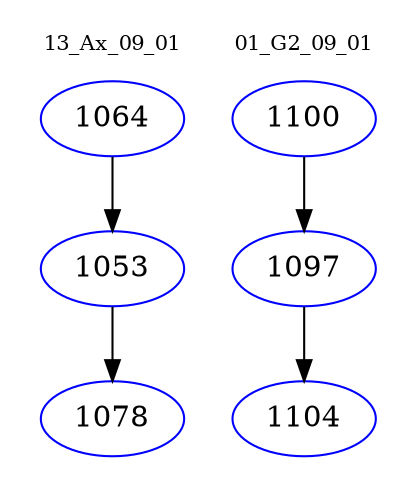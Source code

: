 digraph{
subgraph cluster_0 {
color = white
label = "13_Ax_09_01";
fontsize=10;
T0_1064 [label="1064", color="blue"]
T0_1064 -> T0_1053 [color="black"]
T0_1053 [label="1053", color="blue"]
T0_1053 -> T0_1078 [color="black"]
T0_1078 [label="1078", color="blue"]
}
subgraph cluster_1 {
color = white
label = "01_G2_09_01";
fontsize=10;
T1_1100 [label="1100", color="blue"]
T1_1100 -> T1_1097 [color="black"]
T1_1097 [label="1097", color="blue"]
T1_1097 -> T1_1104 [color="black"]
T1_1104 [label="1104", color="blue"]
}
}
